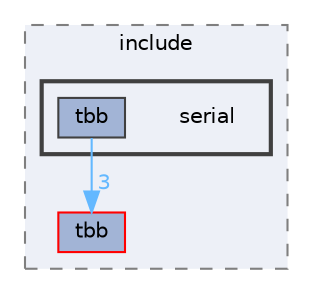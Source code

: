 digraph "external/taskflow/3rd-party/tbb/include/serial"
{
 // LATEX_PDF_SIZE
  bgcolor="transparent";
  edge [fontname=Helvetica,fontsize=10,labelfontname=Helvetica,labelfontsize=10];
  node [fontname=Helvetica,fontsize=10,shape=box,height=0.2,width=0.4];
  compound=true
  subgraph clusterdir_9a108c806b4257aefe6c62ce1f799fad {
    graph [ bgcolor="#edf0f7", pencolor="grey50", label="include", fontname=Helvetica,fontsize=10 style="filled,dashed", URL="dir_9a108c806b4257aefe6c62ce1f799fad.html",tooltip=""]
  dir_3c21e1a9f88cb55805b13da017aa6539 [label="tbb", fillcolor="#a2b4d6", color="red", style="filled", URL="dir_3c21e1a9f88cb55805b13da017aa6539.html",tooltip=""];
  subgraph clusterdir_220e27e9a7f06bde6be9d454c6c2cf8b {
    graph [ bgcolor="#edf0f7", pencolor="grey25", label="", fontname=Helvetica,fontsize=10 style="filled,bold", URL="dir_220e27e9a7f06bde6be9d454c6c2cf8b.html",tooltip=""]
    dir_220e27e9a7f06bde6be9d454c6c2cf8b [shape=plaintext, label="serial"];
  dir_98350335d05fcf74766880e1ed66e7fe [label="tbb", fillcolor="#a2b4d6", color="grey25", style="filled", URL="dir_98350335d05fcf74766880e1ed66e7fe.html",tooltip=""];
  }
  }
  dir_98350335d05fcf74766880e1ed66e7fe->dir_3c21e1a9f88cb55805b13da017aa6539 [headlabel="3", labeldistance=1.5 headhref="dir_000822_000823.html" href="dir_000822_000823.html" color="steelblue1" fontcolor="steelblue1"];
}
